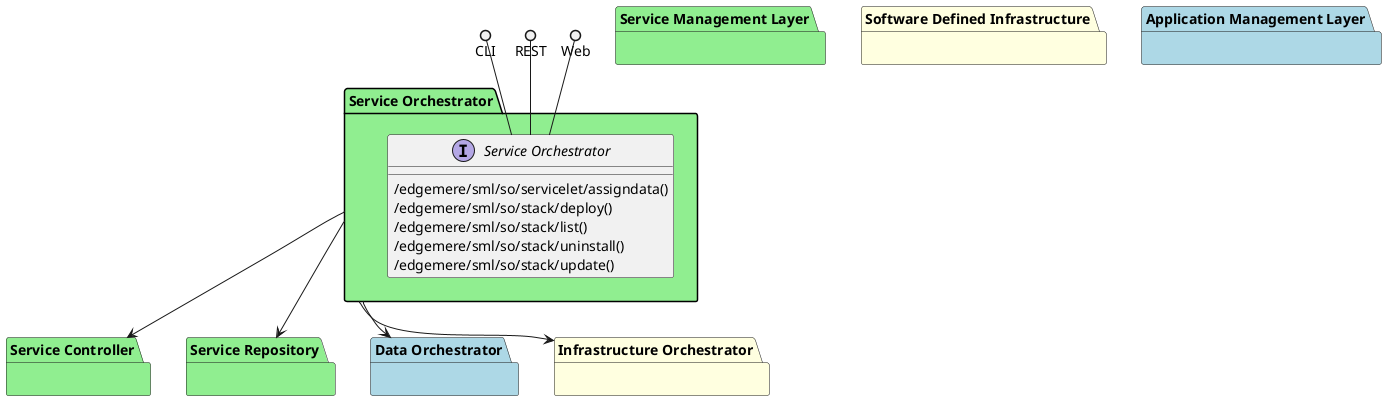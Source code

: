 @startuml


package "Service Controller" #lightgreen {

}

package "Service Repository" #lightgreen {

}

package "Data Orchestrator" #lightblue {

}

package "Infrastructure Orchestrator" #lightyellow {

}

package "Service Management Layer" #lightgreen {

}

package "Software Defined Infrastructure" #lightyellow {

}

package "Service Orchestrator" #lightgreen {

}

package "Application Management Layer" #lightblue {

}


package "Service Orchestrator" #lightgreen {

    interface "Service Orchestrator" as i {
            /edgemere/sml/so/servicelet/assigndata()
            /edgemere/sml/so/stack/deploy()
            /edgemere/sml/so/stack/list()
            /edgemere/sml/so/stack/uninstall()
            /edgemere/sml/so/stack/update()
    
    }
}

CLI ()-- i
REST ()-- i
Web ()-- i

package "Service Orchestrator" #lightgreen {


}


    "Service Orchestrator" --> "Service Controller"

    "Service Orchestrator" --> "Service Repository"

    "Service Orchestrator" --> "Data Orchestrator"

    "Service Orchestrator" --> "Infrastructure Orchestrator"


@enduml
